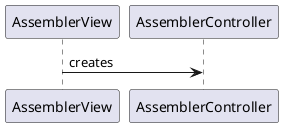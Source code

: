 @startuml

'AssemblerModel -> Line : start ()
'Line --> AssemblerModel : station_spot
'
'AssemblerModel -> Station : to work (Line)
'Station -> Line : works on


AssemblerView -> AssemblerController : creates
'Alice -> Bob: Authentication Request
'Bob --> Alice: Authentication Response
'
'Alice -> Bob: Another authentication Request
'Alice <-- Bob: another authentication Response
@enduml